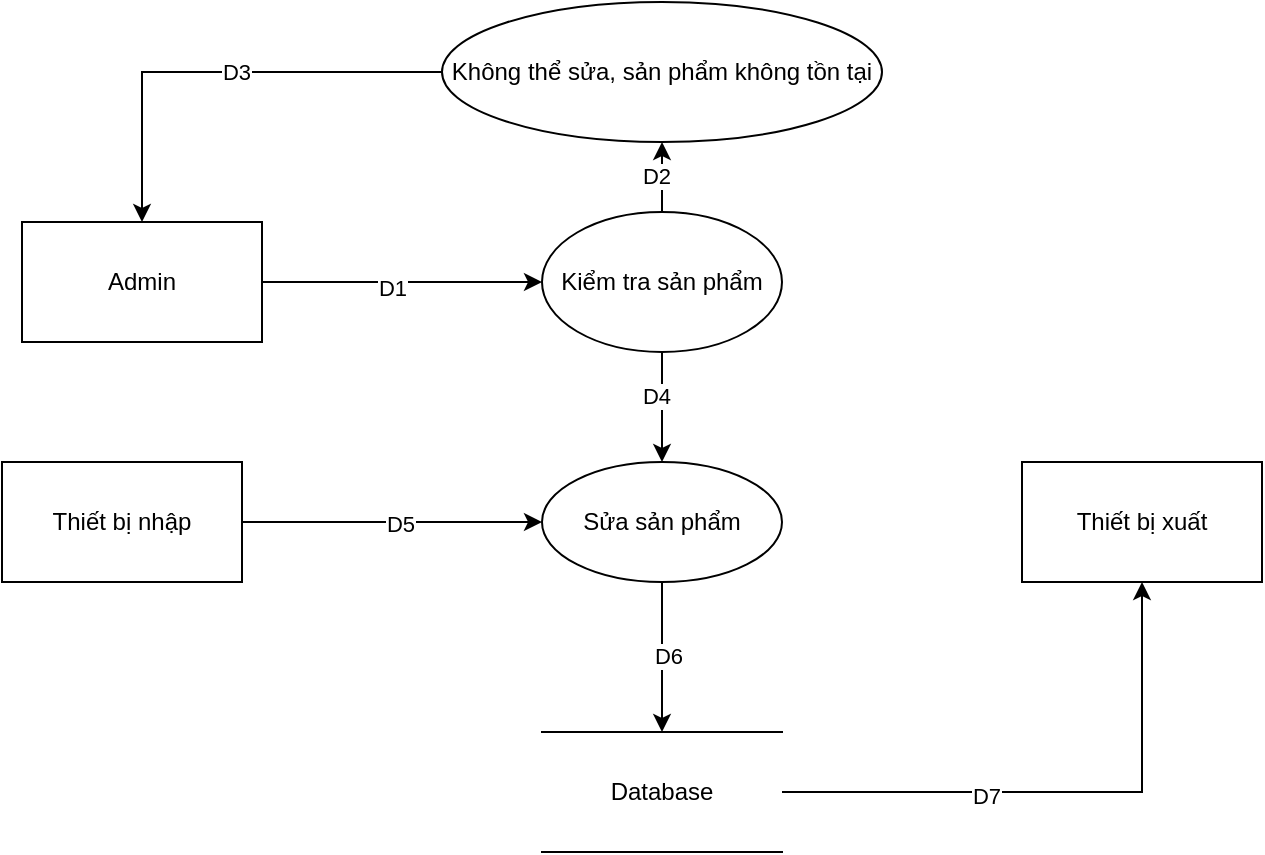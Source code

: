 <mxfile version="26.1.3">
  <diagram name="Trang-1" id="L6nJ9Wi7jFB3Glcz7WUO">
    <mxGraphModel dx="1050" dy="522" grid="1" gridSize="10" guides="1" tooltips="1" connect="1" arrows="1" fold="1" page="1" pageScale="1" pageWidth="827" pageHeight="1169" math="0" shadow="0">
      <root>
        <mxCell id="0" />
        <mxCell id="1" parent="0" />
        <mxCell id="MKRXpS4WjyEt1aCmzw9R-9" style="edgeStyle=orthogonalEdgeStyle;rounded=0;orthogonalLoop=1;jettySize=auto;html=1;entryX=0;entryY=0.5;entryDx=0;entryDy=0;" edge="1" parent="1" source="MKRXpS4WjyEt1aCmzw9R-1" target="MKRXpS4WjyEt1aCmzw9R-6">
          <mxGeometry relative="1" as="geometry" />
        </mxCell>
        <mxCell id="MKRXpS4WjyEt1aCmzw9R-16" value="D1" style="edgeLabel;html=1;align=center;verticalAlign=middle;resizable=0;points=[];" vertex="1" connectable="0" parent="MKRXpS4WjyEt1aCmzw9R-9">
          <mxGeometry x="-0.074" y="-3" relative="1" as="geometry">
            <mxPoint as="offset" />
          </mxGeometry>
        </mxCell>
        <mxCell id="MKRXpS4WjyEt1aCmzw9R-1" value="Admin" style="rounded=0;whiteSpace=wrap;html=1;" vertex="1" parent="1">
          <mxGeometry x="80" y="330" width="120" height="60" as="geometry" />
        </mxCell>
        <mxCell id="MKRXpS4WjyEt1aCmzw9R-14" style="edgeStyle=orthogonalEdgeStyle;rounded=0;orthogonalLoop=1;jettySize=auto;html=1;entryX=0.5;entryY=0;entryDx=0;entryDy=0;" edge="1" parent="1" source="MKRXpS4WjyEt1aCmzw9R-2" target="MKRXpS4WjyEt1aCmzw9R-5">
          <mxGeometry relative="1" as="geometry" />
        </mxCell>
        <mxCell id="MKRXpS4WjyEt1aCmzw9R-22" value="D6" style="edgeLabel;html=1;align=center;verticalAlign=middle;resizable=0;points=[];" vertex="1" connectable="0" parent="MKRXpS4WjyEt1aCmzw9R-14">
          <mxGeometry x="-0.008" y="3" relative="1" as="geometry">
            <mxPoint as="offset" />
          </mxGeometry>
        </mxCell>
        <mxCell id="MKRXpS4WjyEt1aCmzw9R-2" value="Sửa sản phẩm" style="ellipse;whiteSpace=wrap;html=1;" vertex="1" parent="1">
          <mxGeometry x="340" y="450" width="120" height="60" as="geometry" />
        </mxCell>
        <mxCell id="MKRXpS4WjyEt1aCmzw9R-13" style="edgeStyle=orthogonalEdgeStyle;rounded=0;orthogonalLoop=1;jettySize=auto;html=1;" edge="1" parent="1" source="MKRXpS4WjyEt1aCmzw9R-3" target="MKRXpS4WjyEt1aCmzw9R-2">
          <mxGeometry relative="1" as="geometry" />
        </mxCell>
        <mxCell id="MKRXpS4WjyEt1aCmzw9R-21" value="D5" style="edgeLabel;html=1;align=center;verticalAlign=middle;resizable=0;points=[];" vertex="1" connectable="0" parent="MKRXpS4WjyEt1aCmzw9R-13">
          <mxGeometry x="0.054" y="-1" relative="1" as="geometry">
            <mxPoint as="offset" />
          </mxGeometry>
        </mxCell>
        <mxCell id="MKRXpS4WjyEt1aCmzw9R-3" value="Thiết bị nhập" style="rounded=0;whiteSpace=wrap;html=1;" vertex="1" parent="1">
          <mxGeometry x="70" y="450" width="120" height="60" as="geometry" />
        </mxCell>
        <mxCell id="MKRXpS4WjyEt1aCmzw9R-4" value="Thiết bị xuất" style="rounded=0;whiteSpace=wrap;html=1;" vertex="1" parent="1">
          <mxGeometry x="580" y="450" width="120" height="60" as="geometry" />
        </mxCell>
        <mxCell id="MKRXpS4WjyEt1aCmzw9R-15" style="edgeStyle=orthogonalEdgeStyle;rounded=0;orthogonalLoop=1;jettySize=auto;html=1;entryX=0.5;entryY=1;entryDx=0;entryDy=0;" edge="1" parent="1" source="MKRXpS4WjyEt1aCmzw9R-5" target="MKRXpS4WjyEt1aCmzw9R-4">
          <mxGeometry relative="1" as="geometry" />
        </mxCell>
        <mxCell id="MKRXpS4WjyEt1aCmzw9R-23" value="D7" style="edgeLabel;html=1;align=center;verticalAlign=middle;resizable=0;points=[];" vertex="1" connectable="0" parent="MKRXpS4WjyEt1aCmzw9R-15">
          <mxGeometry x="-0.286" y="-2" relative="1" as="geometry">
            <mxPoint as="offset" />
          </mxGeometry>
        </mxCell>
        <mxCell id="MKRXpS4WjyEt1aCmzw9R-5" value="Database" style="shape=partialRectangle;whiteSpace=wrap;html=1;left=0;right=0;fillColor=none;" vertex="1" parent="1">
          <mxGeometry x="340" y="585" width="120" height="60" as="geometry" />
        </mxCell>
        <mxCell id="MKRXpS4WjyEt1aCmzw9R-10" value="" style="edgeStyle=orthogonalEdgeStyle;rounded=0;orthogonalLoop=1;jettySize=auto;html=1;" edge="1" parent="1" source="MKRXpS4WjyEt1aCmzw9R-6" target="MKRXpS4WjyEt1aCmzw9R-7">
          <mxGeometry relative="1" as="geometry" />
        </mxCell>
        <mxCell id="MKRXpS4WjyEt1aCmzw9R-17" value="D2" style="edgeLabel;html=1;align=center;verticalAlign=middle;resizable=0;points=[];" vertex="1" connectable="0" parent="MKRXpS4WjyEt1aCmzw9R-10">
          <mxGeometry x="0.236" y="3" relative="1" as="geometry">
            <mxPoint as="offset" />
          </mxGeometry>
        </mxCell>
        <mxCell id="MKRXpS4WjyEt1aCmzw9R-12" style="edgeStyle=orthogonalEdgeStyle;rounded=0;orthogonalLoop=1;jettySize=auto;html=1;entryX=0.5;entryY=0;entryDx=0;entryDy=0;" edge="1" parent="1" source="MKRXpS4WjyEt1aCmzw9R-6" target="MKRXpS4WjyEt1aCmzw9R-2">
          <mxGeometry relative="1" as="geometry" />
        </mxCell>
        <mxCell id="MKRXpS4WjyEt1aCmzw9R-20" value="D4" style="edgeLabel;html=1;align=center;verticalAlign=middle;resizable=0;points=[];" vertex="1" connectable="0" parent="MKRXpS4WjyEt1aCmzw9R-12">
          <mxGeometry x="-0.193" y="-3" relative="1" as="geometry">
            <mxPoint as="offset" />
          </mxGeometry>
        </mxCell>
        <mxCell id="MKRXpS4WjyEt1aCmzw9R-6" value="Kiểm tra sản phẩm" style="ellipse;whiteSpace=wrap;html=1;" vertex="1" parent="1">
          <mxGeometry x="340" y="325" width="120" height="70" as="geometry" />
        </mxCell>
        <mxCell id="MKRXpS4WjyEt1aCmzw9R-11" style="edgeStyle=orthogonalEdgeStyle;rounded=0;orthogonalLoop=1;jettySize=auto;html=1;" edge="1" parent="1" source="MKRXpS4WjyEt1aCmzw9R-7" target="MKRXpS4WjyEt1aCmzw9R-1">
          <mxGeometry relative="1" as="geometry" />
        </mxCell>
        <mxCell id="MKRXpS4WjyEt1aCmzw9R-18" value="D3" style="edgeLabel;html=1;align=center;verticalAlign=middle;resizable=0;points=[];" vertex="1" connectable="0" parent="MKRXpS4WjyEt1aCmzw9R-11">
          <mxGeometry x="-0.083" relative="1" as="geometry">
            <mxPoint as="offset" />
          </mxGeometry>
        </mxCell>
        <mxCell id="MKRXpS4WjyEt1aCmzw9R-7" value="Không thể sửa, sản phẩm không tồn tại" style="ellipse;whiteSpace=wrap;html=1;" vertex="1" parent="1">
          <mxGeometry x="290" y="220" width="220" height="70" as="geometry" />
        </mxCell>
      </root>
    </mxGraphModel>
  </diagram>
</mxfile>
